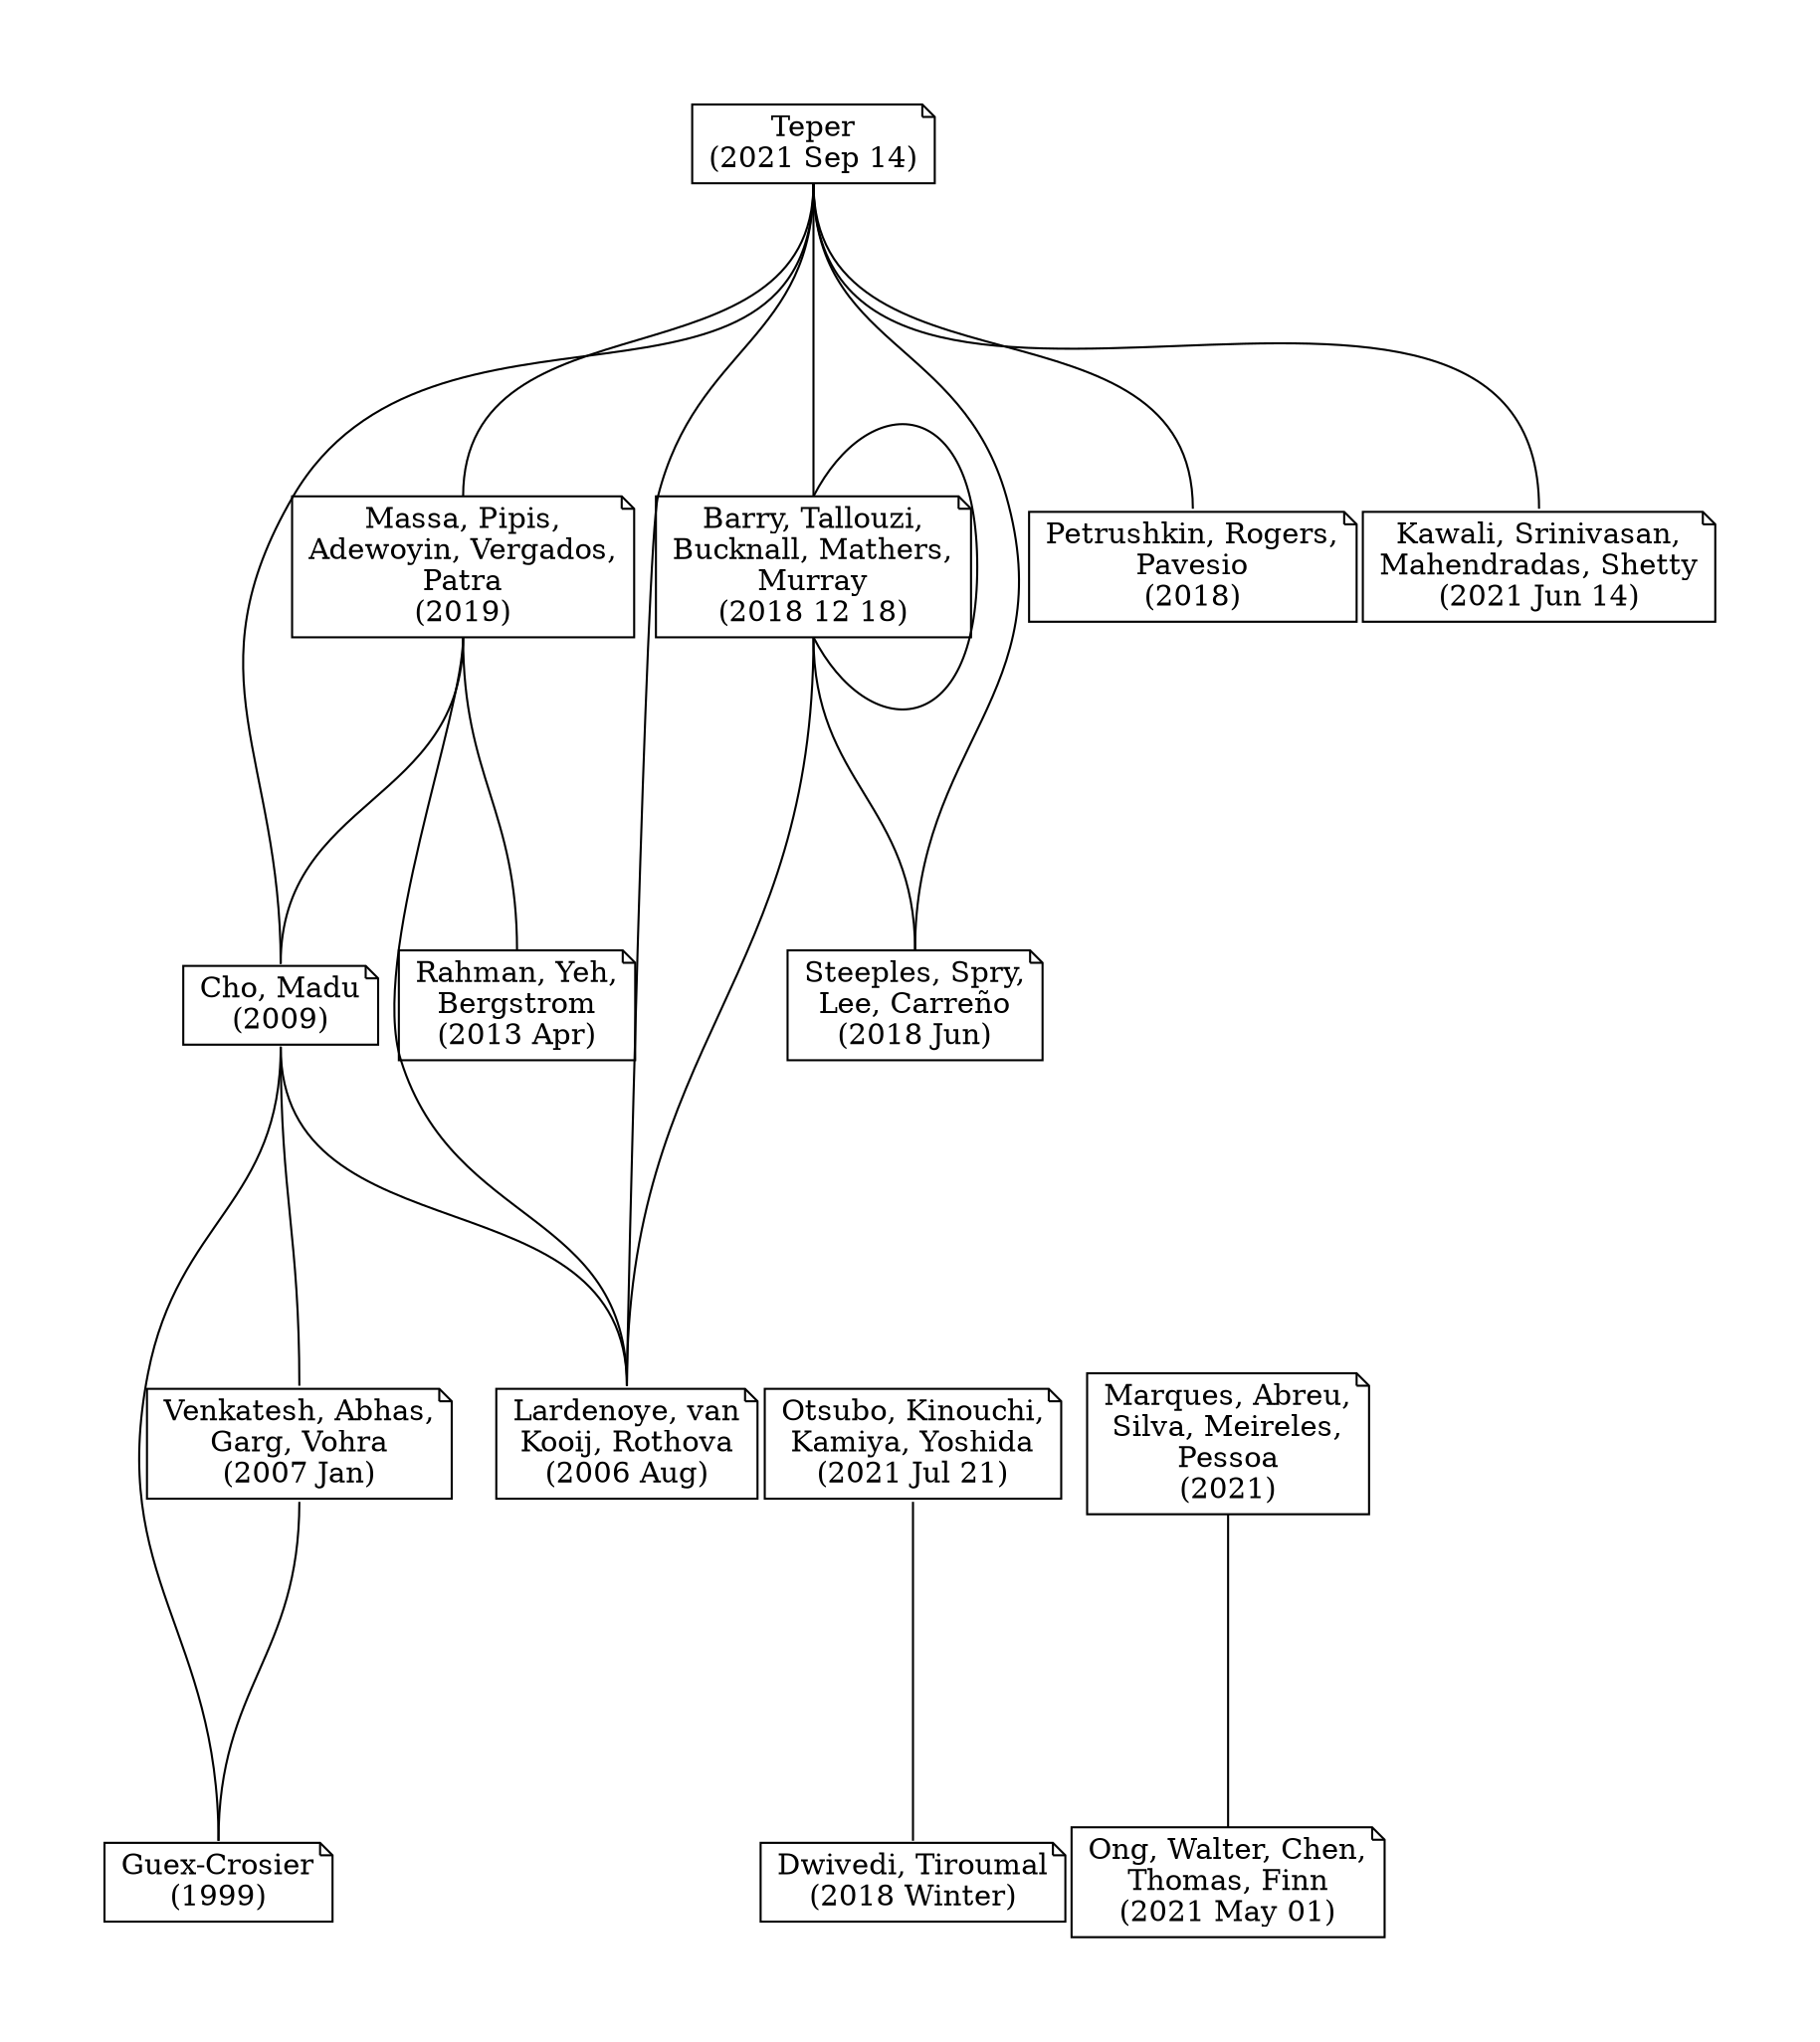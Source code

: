 digraph {

    pad=0.7
    layout=dot
    rankdir=BT
    ranksep=2.1
    nodesep=0.04
    splines=true
    outputorder=edgesfirst

    node [shape=note style=filled fillcolor=none target="_blank"]
    edge [arrowhead=none]

    10896343 [label="Guex-Crosier
(1999)" href="https://pubmed.ncbi.nlm.nih.gov/10896343/" tooltip="Date: 1999
Title: The pathogenesis and clinical presentation of macular edema in inflammatory diseases.
By: Guex-Crosier
~
Abstract: Cystoid macular edema (CME) is a classical complication of ocular inflammation. This syndrome was already described by Irvine in 1953 but the pathogenesis of this condition remains unclear. Cystoid macular edema can result either from a rupture of the inner or from the outer blood ocular barrier. Clinical CME that is responsible for a low visual acuity must be differentiated from angiographic CME that can be present even without any decrease in visual acuity. Fluid progressively accumulates into the outer plexiform layer of the retina and pools into cystic spaces. Fluid accumulation can now be better seen with optical coherence tomography (OCT). In chronic CME fluid accumulation is associated with thinning of the retina and fibrosis. At this stage irreversible lesions are present and CME does not respond to medical therapies. Inflammatory CME must be differentiated from CME resulting from irreversible vascular damage such as in diabetic CME or due to vein occlusions. Experimental research on cystoid macular edema has been hampered by the lack of animal model: most of laboratory animals have no macula, monkeys appear to be highly resistant to macular edema. Five major causes have been suspected to be at the origin of CME: (1) photic retinopathy, (2) trauma of ocular tissue, (3) secondary irritation of the ciliary body, (4) vitreous traction and (5) pharmaceutically induced CME. Clinical experience has shown that pseudophakic CME usually responds well to local therapy of steroids and non-steroidal antiinflammatory drugs (NSAIDs) and/or in association with systemic acetazolamide. Acetazolamide is increasing fluid resorption through the retinal pigment epithelium. Postoperative CME rarely needs additional posterior subtenon's injections to resolve. But in CME occurring secondary to uveitis additional posterior sub-Tenon's steroid injections or systemic steroids may be necessary to decrease the constant release of inflammatory mediators.
~
PMID: 10896343
Journal: Documenta ophthalmologica. Advances in ophthalmology"]
    16877081 [label="Lardenoye, van
Kooij, Rothova
(2006 Aug)" href="https://pubmed.ncbi.nlm.nih.gov/16877081/" tooltip="Date: 2006 Aug
Title: Impact of macular edema on visual acuity in uveitis.
By: Lardenoye, van Kooij, Rothova
~
Abstract: To investigate the impact of cystoid macular edema (CME) on visual acuity in patients with uveitis.
~
PMID: 16877081
Journal: Ophthalmology"]
    16896918 [label="Venkatesh, Abhas,
Garg, Vohra
(2007 Jan)" href="https://pubmed.ncbi.nlm.nih.gov/16896918/" tooltip="Date: 2007 Jan
Title: Prospective optical coherence tomographic evaluation of the efficacy of oral and posterior subtenon corticosteroids in patients with intermediate uveitis.
By: Venkatesh, Abhas, Garg, Vohra
~
Abstract: To prospectively evaluate the efficacy of oral corticosteroids and posterior subtenon injection in the treatment of macular edema in patients with intermediate uveitis using optical coherence tomography (OCT).
~
PMID: 16896918
Journal: Graefe's archive for clinical and experimental ophthalmology = Albrecht von Graefes Archiv fur klinische und experimentelle Ophthalmologie"]
    22096351 [label="Cho, Madu
(2009)" href="https://pubmed.ncbi.nlm.nih.gov/22096351/" tooltip="Date: 2009
Title: Etiology and treatment of the inflammatory causes of cystoid macular edema.
By: Cho, Madu
~
Abstract: Cystoid macular edema in its various forms can be considered one of the leading causes of central vision loss in the developed world. It occurs in a wide variety of pathologic conditions and represents the final common pathway of several basic processes. Therapeutic approaches to cystoid macular edema depend on a clear understanding of its contributing pathophysiologic mechanisms. This review will discuss the mechanism of ocular inflammation in cystoid macular edema with a particular focus on the inflammatory causes: post-operative, uveitic, and after laser procedures. A variety of pharmacologic agents targeting inflammatory molecules have been shown to reduce macular edema and improve visual function. However, the long-term efficacy and safety of most new therapies have yet to be established in controlled clinical trials.
~
PMID: 22096351
Journal: Journal of inflammation research"]
    23061416 [label="Rahman, Yeh,
Bergstrom
(2013 Apr)" href="https://pubmed.ncbi.nlm.nih.gov/23061416/" tooltip="Date: 2013 Apr
Title: Cystoid macular edema without leakage secondary to nab-Paclitaxel (Abraxane): clinical experience with intravitreal bevacizumab.
By: Rahman, Yeh, Bergstrom
~
Abstract: Cystoid macular edema (CME) is a rarely reported side effect of nanoparticle albumin bound (nab)-paclitaxel therapy-an antimitotic agent used for breast cancer. We describe a patient with bilateral CME secondary to Abraxane that was minimally responsive to intravitreal bevacizumab. To our knowledge, this is the first reported case of the use of intravitreal bevacizumab for this condition. A previous report has described the ineffectiveness of concurrent intravenous bevacizumab with Abraxane. This lack of efficacy and knowledge of the mechanism of paclitaxel may provide insights into the mechanisms of CME without angiographic leakage.
~
PMID: 23061416
Journal: Journal of ocular pharmacology and therapeutics : the official journal of the Association for Ocular Pharmacology and Therapeutics"]
    27749791 [label="Dwivedi, Tiroumal
(2018 Winter)" href="https://pubmed.ncbi.nlm.nih.gov/27749791/" tooltip="Date: 2018 Winter
Title: POSSIBLE EFFICACY OF TOPICAL DORZOLAMIDE IN THE TREATMENT OF PACLITAXEL-RELATED CYSTOID MACULAR EDEMA.
By: Dwivedi, Tiroumal
~
Abstract: Paclitaxel (Taxol) is a microtubule-stabilizing agent and belongs to the taxane group of chemotherapeutic drugs. It is used to treat numerous malignancies, such as breast and lung cancers. A rare side effect of this drug includes cystoid macular edema (CME), which is presumed to resolve after cessation of Paclitaxel. We present a case of topical Dorzolamide 2% (Trusopt) having a possible successful effect in the treatment of Paclitaxel-related nonresolving CME. By highlighting this rare ocular side effect of a common chemotherapeutic agent, which fails to resolve upon cessation of the drug alone, we suggest a possible treatment that may help other ophthalmologists in their management of similar cases.
~
PMID: 27749791
Journal: Retinal cases & brief reports"]
    28080174 [label="Petrushkin, Rogers,
Pavesio
(2018)" href="https://pubmed.ncbi.nlm.nih.gov/28080174/" tooltip="Date: 2018
Title: The Use of Topical Non-steroidal Anti-inflammatory Drugs for Uveitic Cystoid Macular Edema.
By: Petrushkin, Rogers, Pavesio
~
Abstract: The use of topical non-steroidal anti-inflammatory drugs in the management of uveitic cystoid macular edema is controversial. In this letter, we review the literature and report our results from a retrospective case series of 281 patients taking topical nepafenac 0.1% for uveitic cystoid macular edema between 2010 and 2016. Over a 4-month period, there was a modest improvement in best-corrected visual acuity (0.66 ± 3.7 logMAR) and central macular thickness (69.8 ± 132.5 μm). Patients with idiopathic anterior uveitis and HLA-B*27-associated anterior uveitis recovered more vision while taking topical nepafenac 0.1%, than those with other uveitides, however, this was not statistically significant. There is a need for controlled prospective studies to evaluate the efficacy of topical non-steroidal anti-inflammatory drugs in the management of uveitic cystoid macular edema. At present, clinicians have little evidence on which to base practice.
~
PMID: 28080174
Journal: Ocular immunology and inflammation"]
    28608031 [label="Steeples, Spry,
Lee, Carreño
(2018 Jun)" href="https://pubmed.ncbi.nlm.nih.gov/28608031/" tooltip="Date: 2018 Jun
Title: Adalimumab in refractory cystoid macular edema associated with birdshot chorioretinopathy.
By: Steeples, Spry, Lee, Carreño
~
Abstract: To report the clinical outcomes of adalimumab therapy in cases of birdshot chorioretinitis (BCR) with cystoid macular edema (CME) refractory to conventional immunotherapy.
~
PMID: 28608031
Journal: International ophthalmology"]
    30015770 [label="Ong, Walter, Chen,
Thomas, Finn
(2021 May 01)" href="https://pubmed.ncbi.nlm.nih.gov/30015770/" tooltip="Date: 2021 May 01
Title: BILATERAL INTRAVITREAL 0.19-MG FLUOCINOLONE ACETONIDE IMPLANT FOR PERSISTENT NONDIABETIC CYSTOID MACULAR EDEMA AFTER VITRECTOMY.
By: Ong, Walter, Chen, Thomas, Finn, Fekrat
~
Abstract: Iluvien (Alimera Science, Alpharetta, GA) is an injectable, nonbiodegradable, sustained-release 0.19-mg fluocinolone acetonide intravitreal implant. Although currently approved by the Food and Drug Administration only for diabetic macular edema previously treated with a course of corticosteroids without a clinically significant intraocular pressure response, the 0.19-mg fluocinolone acetonide implant could theoretically be used to treat other noninfectious inflammatory conditions including persistent cystoid macular edema because of nondiabetic etiologies.
~
PMID: 30015770
Journal: Retinal cases & brief reports"]
    30562409 [label="Barry, Tallouzi,
Bucknall, Mathers,
Murray
(2018 12 18)" href="https://pubmed.ncbi.nlm.nih.gov/30562409/" tooltip="Date: 2018 12 18
Title: Anti-tumour necrosis factor biological therapies for the treatment of uveitic macular oedema (UMO) for non-infectious uveitis.
By: Barry, Tallouzi, Bucknall, Mathers, Murray, Calvert, Moore, Denniston
~
Abstract: Non-infectious uveitis describes a heterogenous group of ocular disorders characterised by intraocular inflammation in the absence of infection. Uveitis is a leading cause of visual loss, most commonly due to uveitic macular oedema (UMO). Treatment is aimed at reducing disease activity by suppression of the intraocular inflammatory response. In the case of macular oedema, the aim is to restore macular architecture as quickly as possible, in order to prevent irreversible photoreceptor damage in this area. Acute exacerbations are typically managed with corticosteroids, which may be administered topically, locally or systemically. Whilst these are often rapidly effective in achieving disease control, long-term use is associated with significant local and systemic side effects, and 'steroid sparing agents' are typically used to achieve prolonged control in severe or recalcitrant disease. Anti-tumour necrosis factor (TNF) drugs block a critical cytokine in the inflammatory signalling process, and have emerged as effective steroid-sparing immunomodulatory agents in a wide range of non-ocular conditions. There is mechanistic data to suggest that they may provide a more targeted approach to disease control in UMO than other agents, but to date, these agents have predominantly been used 'off label' as the majority are not licensed for ocular use. This review aims to summarise the available literature reporting the use of anti-TNF therapy in UMO, thus developing the evidence-base on which to make future treatment decisions and develop clinical guidelines in this area.
~
PMID: 30562409
Journal: The Cochrane database of systematic reviews"]
    31571815 [label="Massa, Pipis,
Adewoyin, Vergados,
Patra
(2019)" href="https://pubmed.ncbi.nlm.nih.gov/31571815/" tooltip="Date: 2019
Title: Macular edema associated with non-infectious uveitis: pathophysiology, etiology, prevalence, impact and management challenges.
By: Massa, Pipis, Adewoyin, Vergados, Patra, Panos
~
Abstract: Macular edema (ME) is the most common sight-threatening complication in uveitis. The diagnostic and therapeutic management of the uveitic macular edema (UME) might be challenging due to the complex diagnostic workup and the difficulties physicians face to find the underlying cause, and due to its usually recurrent nature and the fact that it can be refractory to conventional treatment. Some of the mild cases can be treated with topical steroids, which can be combined with non-steroid anti-inflammatory drugs. However, immunomodulators such as methotrexate, tacrolimus, azathioprine, cyclosporine and mycophenolate mofetil together with anti-tumor necrosis factor-α (anti-TNF alpha) monoclonal antibodies such as adalimumab and infliximab, may be required to control the inflammation and the associated ME in refractory cases, or when an underlying disease is present. This review of the literature will focus mostly on the non-infectious UME.
~
PMID: 31571815
Journal: Clinical ophthalmology (Auckland, N.Z.)"]
    33664598 [label="Marques, Abreu,
Silva, Meireles,
Pessoa
(2021)" href="https://pubmed.ncbi.nlm.nih.gov/33664598/" tooltip="Date: 2021
Title: Fluocinolone Acetonide 0.19 mg Implant in Patients with Cystoid Macular Edema Due To Irvine-Gass Syndrome.
By: Marques, Abreu, Silva, Meireles, Pessoa, Melo Beirão
~
Abstract: Cystoid macular edema (CME) due to Irvine-Gass syndrome (IGS) is one of the common causes of painless visual impairment post-cataract extraction. The treatment of recurrent cases remains unstandardized.
~
PMID: 33664598
Journal: International medical case reports journal"]
    34120495 [label="Kawali, Srinivasan,
Mahendradas, Shetty
(2021 Jun 14)" href="https://pubmed.ncbi.nlm.nih.gov/34120495/" tooltip="Date: 2021 Jun 14
Title: Topical interferon in recurrent inflammatory macular edema following a cat bite.
By: Kawali, Srinivasan, Mahendradas, Shetty
~
Abstract: Treating chronic macular edema (CME) post endophthalmitis is a challenge. Use of steroids may reactivate the infection and repeated intravitreal therapy with anti-vascular growth factor inhibitors (Anti-VEGF) puts the patient again at the risk of exacerbation of inflammation or endophthalmitis. We describe a case of CME post traumatic endophthalmitis successfully treated with topical interferon therapy.
~
PMID: 34120495
Journal: European journal of ophthalmology"]
    34284818 [label="Otsubo, Kinouchi,
Kamiya, Yoshida
(2021 Jul 21)" href="https://pubmed.ncbi.nlm.nih.gov/34284818/" tooltip="Date: 2021 Jul 21
Title: Regression of taxane-related cystoid macular edema after topical dorzolamide treatment: two case reports.
By: Otsubo, Kinouchi, Kamiya, Yoshida
~
Abstract: Cystoid macular edema is a rare, vision-threatening side effect of the taxane family of anticancer agents. There is no established treatment or standard treatment protocol for taxane-related cystoid macular edema. Here, we report two cases of taxane-related cystoid macular edema that were treated with topical dorzolamide.
~
PMID: 34284818
Journal: Journal of medical case reports"]
    34575244 [label="Teper
(2021 Sep 14)" href="https://pubmed.ncbi.nlm.nih.gov/34575244/" tooltip="Date: 2021 Sep 14
Title: Update on the Management of Uveitic Macular Edema.
By: Teper
~
Abstract: Uveitic macular edema (ME) is a frequent complication in 8.3% of uveitis patients and is a leading cause of serious visual impairment in about 40% of cases. Despite the numerous available drugs for its treatment, at least a third of patients fail to achieve satisfactory improvement in visual acuity. First-line drugs are steroids administered by various routes, but drug intolerance or ineffectiveness occur frequently, requiring the addition of other groups of therapeutic drugs. Immunomodulatory and biological drugs can have positive effects on inflammation and often on the accompanying ME, but most uveitic randomized clinical trials to date have not aimed to reduce ME; hence, there is no clear scientific evidence of their effectiveness in this regard. Before starting therapy to reduce general or local immunity, infectious causes of inflammation should be ruled out. This paper discusses local and systemic drugs, including steroids, biological drugs, immunomodulators, VEGF inhibitors, and anti-infection medication.
~
PMID: 34575244
Journal: Journal of clinical medicine"]

    10896343:n->16896918:s
    10896343:n->22096351:s
    16877081:n->22096351:s
    16877081:n->30562409:s
    16877081:n->31571815:s
    16877081:n->34575244:s
    16896918:n->22096351:s
    22096351:n->31571815:s
    22096351:n->34575244:s
    23061416:n->31571815:s
    27749791:n->34284818:s
    28080174:n->34575244:s
    28608031:n->30562409:s
    28608031:n->34575244:s
    30015770:n->33664598:s
    30562409:n->30562409:s
    30562409:n->34575244:s
    31571815:n->34575244:s
    34120495:n->34575244:s

    }
    
